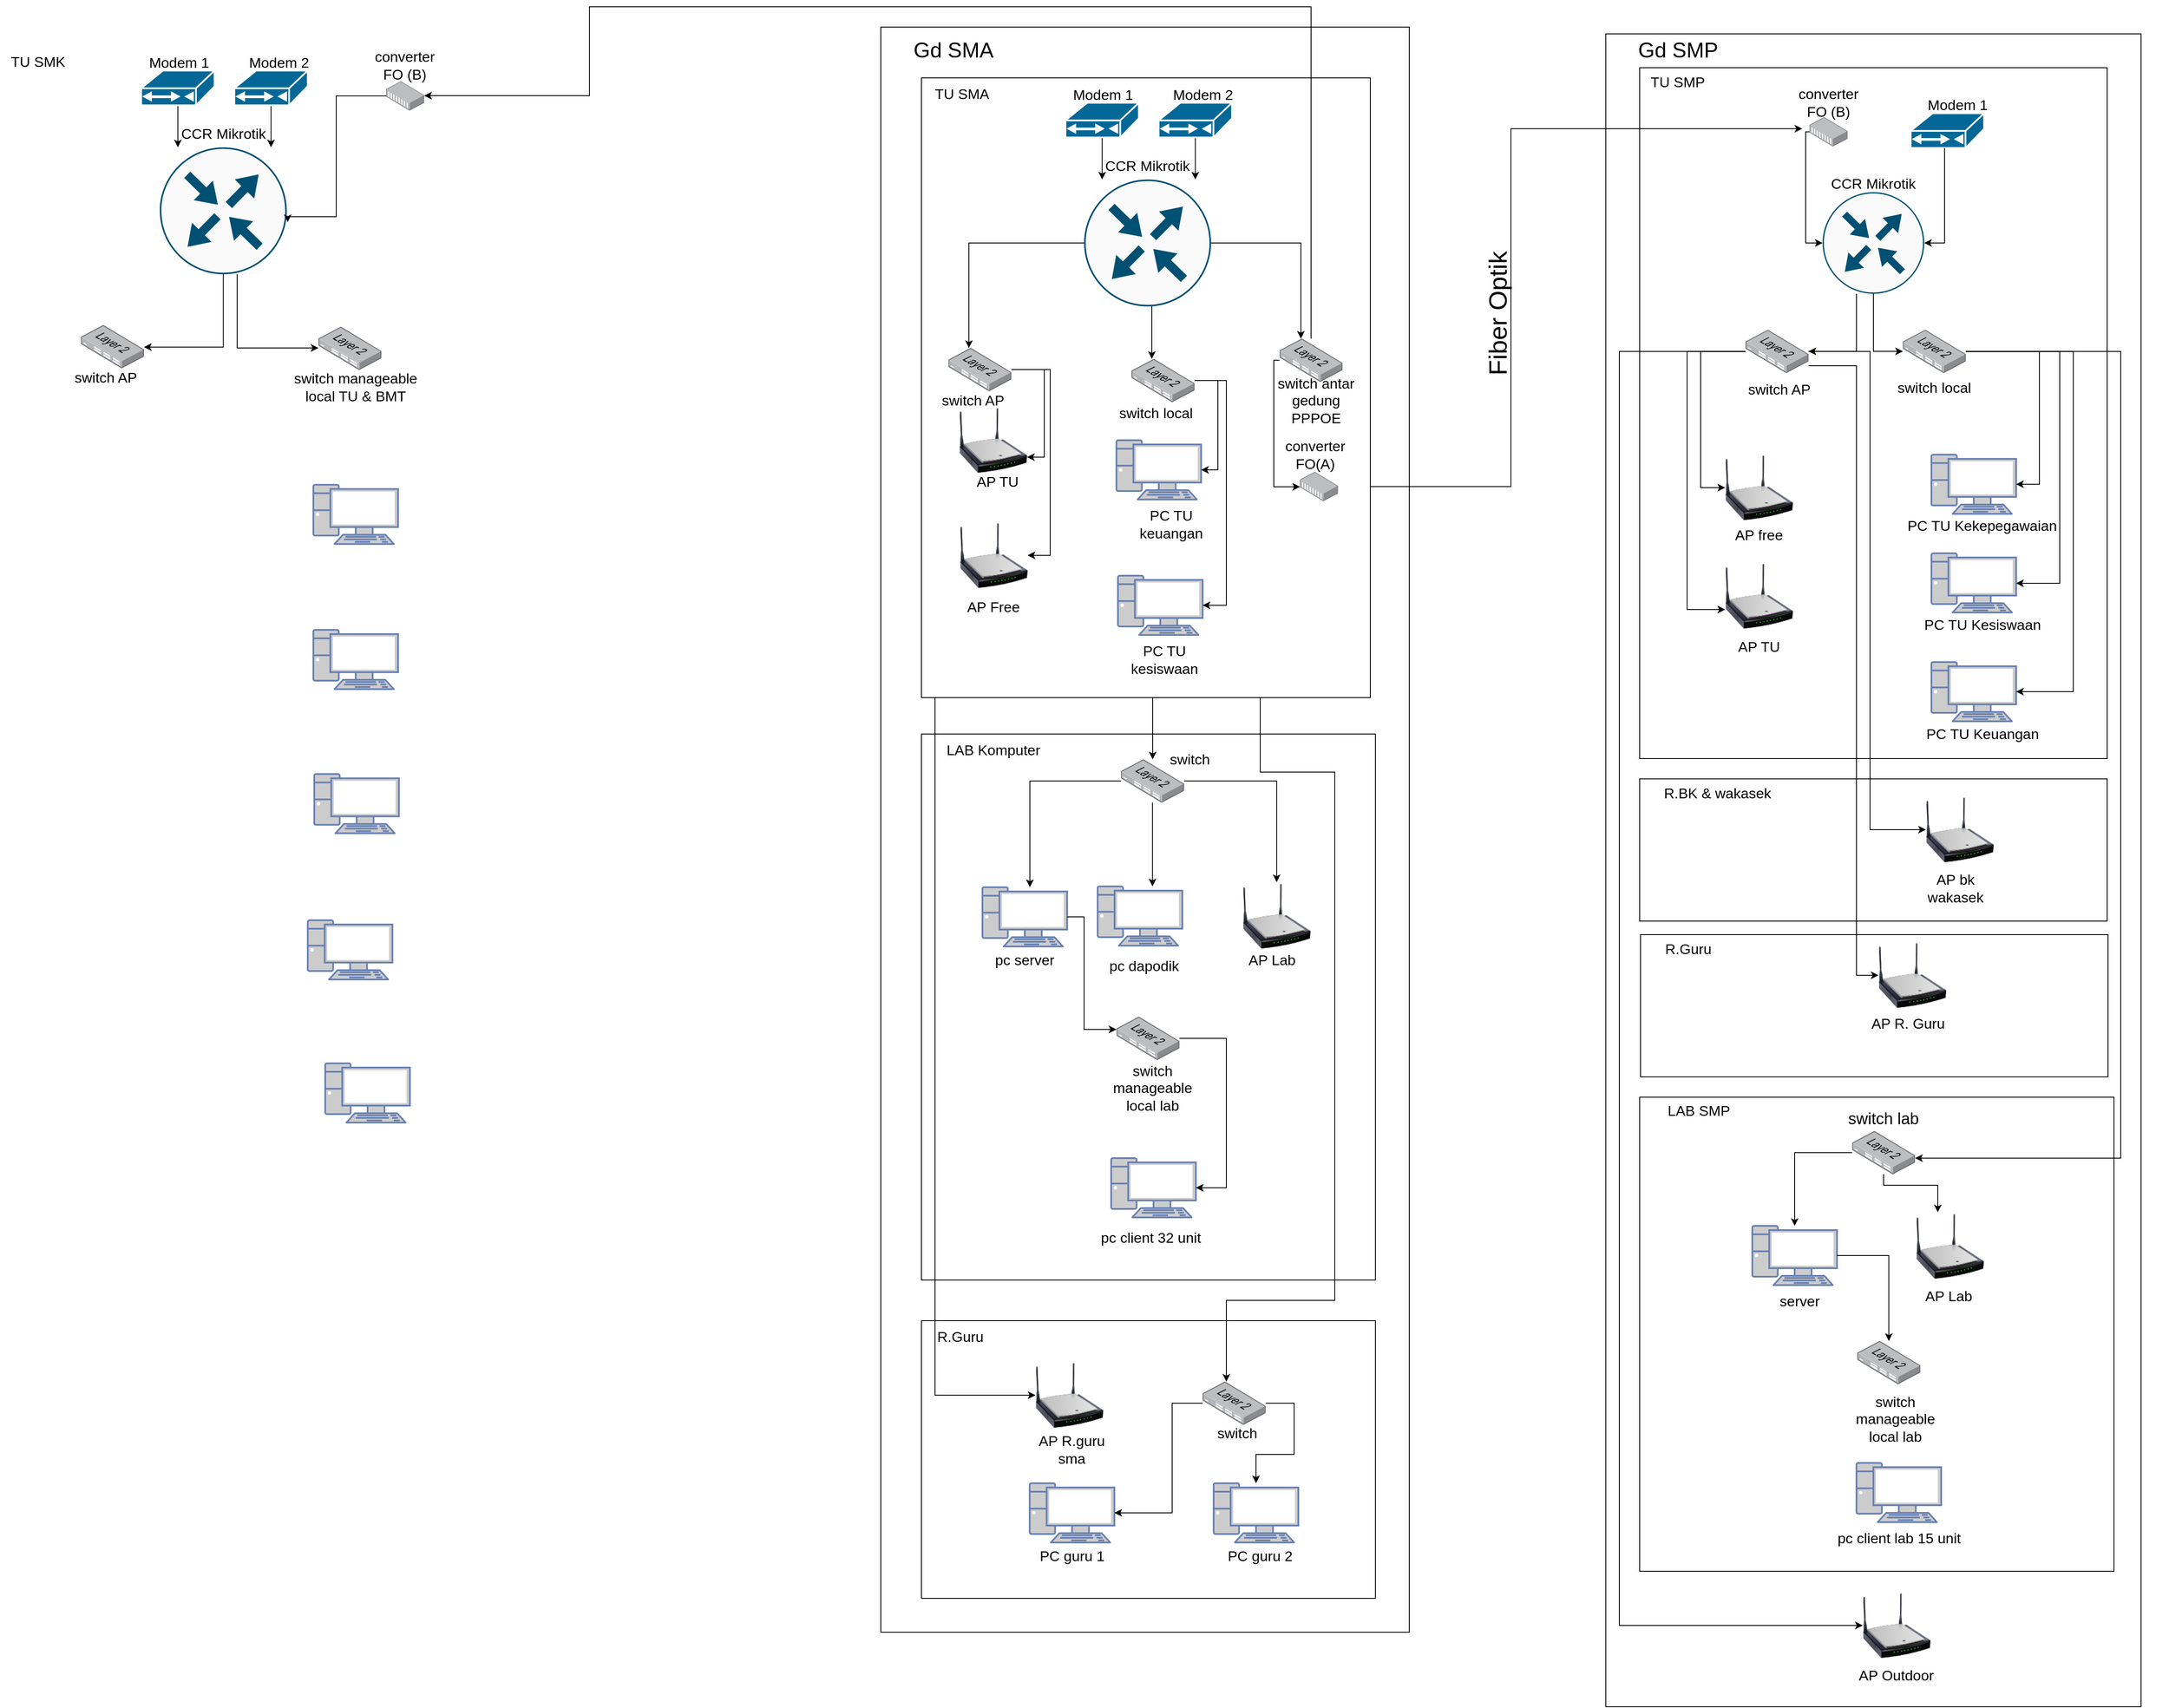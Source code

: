 <mxfile version="14.8.0" type="github">
  <diagram id="cqtTLqStkhQXooxpLTyE" name="Page-1">
    <mxGraphModel dx="4391" dy="3840" grid="1" gridSize="8" guides="1" tooltips="1" connect="1" arrows="1" fold="1" page="1" pageScale="1" pageWidth="850" pageHeight="1100" math="0" shadow="0">
      <root>
        <mxCell id="0" />
        <mxCell id="1" parent="0" />
        <mxCell id="NsdHCGjpmlzPTO6aymvT-174" value="" style="fontColor=#0066CC;verticalAlign=top;verticalLabelPosition=bottom;labelPosition=center;align=center;html=1;outlineConnect=0;fillColor=#CCCCCC;strokeColor=#6881B3;gradientColor=none;gradientDirection=north;strokeWidth=2;shape=mxgraph.networks.pc;" vertex="1" parent="1">
          <mxGeometry x="-624" y="24" width="100" height="70" as="geometry" />
        </mxCell>
        <mxCell id="NsdHCGjpmlzPTO6aymvT-175" value="" style="fontColor=#0066CC;verticalAlign=top;verticalLabelPosition=bottom;labelPosition=center;align=center;html=1;outlineConnect=0;fillColor=#CCCCCC;strokeColor=#6881B3;gradientColor=none;gradientDirection=north;strokeWidth=2;shape=mxgraph.networks.pc;" vertex="1" parent="1">
          <mxGeometry x="-638" y="-488" width="100" height="70" as="geometry" />
        </mxCell>
        <mxCell id="NsdHCGjpmlzPTO6aymvT-176" value="" style="fontColor=#0066CC;verticalAlign=top;verticalLabelPosition=bottom;labelPosition=center;align=center;html=1;outlineConnect=0;fillColor=#CCCCCC;strokeColor=#6881B3;gradientColor=none;gradientDirection=north;strokeWidth=2;shape=mxgraph.networks.pc;" vertex="1" parent="1">
          <mxGeometry x="-644.63" y="-145" width="100" height="70" as="geometry" />
        </mxCell>
        <mxCell id="NsdHCGjpmlzPTO6aymvT-177" value="" style="fontColor=#0066CC;verticalAlign=top;verticalLabelPosition=bottom;labelPosition=center;align=center;html=1;outlineConnect=0;fillColor=#CCCCCC;strokeColor=#6881B3;gradientColor=none;gradientDirection=north;strokeWidth=2;shape=mxgraph.networks.pc;" vertex="1" parent="1">
          <mxGeometry x="-636.92" y="-317.7" width="100" height="70" as="geometry" />
        </mxCell>
        <mxCell id="NsdHCGjpmlzPTO6aymvT-178" value="" style="fontColor=#0066CC;verticalAlign=top;verticalLabelPosition=bottom;labelPosition=center;align=center;html=1;outlineConnect=0;fillColor=#CCCCCC;strokeColor=#6881B3;gradientColor=none;gradientDirection=north;strokeWidth=2;shape=mxgraph.networks.pc;" vertex="1" parent="1">
          <mxGeometry x="-638" y="-659.4" width="100" height="70" as="geometry" />
        </mxCell>
        <mxCell id="NsdHCGjpmlzPTO6aymvT-59" value="" style="verticalLabelPosition=bottom;verticalAlign=top;html=1;shape=mxgraph.basic.rect;fillColor2=none;strokeWidth=1;size=20;indent=5;fontStyle=0" vertex="1" parent="1">
          <mxGeometry x="32" y="-1200" width="624" height="1896" as="geometry" />
        </mxCell>
        <mxCell id="NsdHCGjpmlzPTO6aymvT-63" value="&lt;font style=&quot;font-size: 25px&quot;&gt;Gd SMA&lt;/font&gt;" style="text;html=1;strokeColor=none;fillColor=none;align=center;verticalAlign=middle;whiteSpace=wrap;rounded=0;fontSize=17;" vertex="1" parent="1">
          <mxGeometry x="40" y="-1184" width="156" height="20" as="geometry" />
        </mxCell>
        <mxCell id="NsdHCGjpmlzPTO6aymvT-252" value="" style="group" vertex="1" connectable="0" parent="1">
          <mxGeometry x="80" y="328" width="536" height="328" as="geometry" />
        </mxCell>
        <mxCell id="NsdHCGjpmlzPTO6aymvT-27" value="" style="verticalLabelPosition=bottom;verticalAlign=top;html=1;shape=mxgraph.basic.rect;fillColor2=none;strokeWidth=1;size=20;indent=5;" vertex="1" parent="NsdHCGjpmlzPTO6aymvT-252">
          <mxGeometry width="536" height="328" as="geometry" />
        </mxCell>
        <mxCell id="NsdHCGjpmlzPTO6aymvT-29" value="" style="image;html=1;image=img/lib/clip_art/networking/Wireless_Router_N_128x128.png" vertex="1" parent="NsdHCGjpmlzPTO6aymvT-252">
          <mxGeometry x="134.68" y="48" width="80" height="80" as="geometry" />
        </mxCell>
        <mxCell id="NsdHCGjpmlzPTO6aymvT-31" value="AP R.guru sma" style="text;html=1;strokeColor=none;fillColor=none;align=center;verticalAlign=middle;whiteSpace=wrap;rounded=0;fontSize=17;" vertex="1" parent="NsdHCGjpmlzPTO6aymvT-252">
          <mxGeometry x="134.68" y="143" width="85" height="20" as="geometry" />
        </mxCell>
        <mxCell id="NsdHCGjpmlzPTO6aymvT-62" value="R.Guru" style="text;html=1;strokeColor=none;fillColor=none;align=center;verticalAlign=middle;whiteSpace=wrap;rounded=0;fontSize=17;" vertex="1" parent="NsdHCGjpmlzPTO6aymvT-252">
          <mxGeometry x="8" y="10" width="76" height="20" as="geometry" />
        </mxCell>
        <mxCell id="NsdHCGjpmlzPTO6aymvT-243" value="" style="group" vertex="1" connectable="0" parent="NsdHCGjpmlzPTO6aymvT-252">
          <mxGeometry x="127.8" y="192" width="100" height="97" as="geometry" />
        </mxCell>
        <mxCell id="NsdHCGjpmlzPTO6aymvT-32" value="" style="fontColor=#0066CC;verticalAlign=top;verticalLabelPosition=bottom;labelPosition=center;align=center;html=1;outlineConnect=0;fillColor=#CCCCCC;strokeColor=#6881B3;gradientColor=none;gradientDirection=north;strokeWidth=2;shape=mxgraph.networks.pc;" vertex="1" parent="NsdHCGjpmlzPTO6aymvT-243">
          <mxGeometry width="100" height="70" as="geometry" />
        </mxCell>
        <mxCell id="NsdHCGjpmlzPTO6aymvT-41" value="PC guru 1" style="text;html=1;strokeColor=none;fillColor=none;align=center;verticalAlign=middle;whiteSpace=wrap;rounded=0;fontSize=17;" vertex="1" parent="NsdHCGjpmlzPTO6aymvT-243">
          <mxGeometry x="5" y="77" width="90" height="20" as="geometry" />
        </mxCell>
        <mxCell id="NsdHCGjpmlzPTO6aymvT-244" value="" style="group" vertex="1" connectable="0" parent="NsdHCGjpmlzPTO6aymvT-252">
          <mxGeometry x="328" y="72" width="90" height="72" as="geometry" />
        </mxCell>
        <mxCell id="NsdHCGjpmlzPTO6aymvT-36" value="" style="points=[];aspect=fixed;html=1;align=center;shadow=0;dashed=0;image;image=img/lib/allied_telesis/switch/Switch_24_port_L2.svg;" vertex="1" parent="NsdHCGjpmlzPTO6aymvT-244">
          <mxGeometry x="4" width="74.4" height="51" as="geometry" />
        </mxCell>
        <mxCell id="NsdHCGjpmlzPTO6aymvT-44" value="switch" style="text;html=1;strokeColor=none;fillColor=none;align=center;verticalAlign=middle;whiteSpace=wrap;rounded=0;fontSize=17;" vertex="1" parent="NsdHCGjpmlzPTO6aymvT-244">
          <mxGeometry y="52" width="90" height="20" as="geometry" />
        </mxCell>
        <mxCell id="NsdHCGjpmlzPTO6aymvT-246" value="" style="group" vertex="1" connectable="0" parent="NsdHCGjpmlzPTO6aymvT-252">
          <mxGeometry x="345" y="192" width="100" height="97" as="geometry" />
        </mxCell>
        <mxCell id="NsdHCGjpmlzPTO6aymvT-33" value="" style="fontColor=#0066CC;verticalAlign=top;verticalLabelPosition=bottom;labelPosition=center;align=center;html=1;outlineConnect=0;fillColor=#CCCCCC;strokeColor=#6881B3;gradientColor=none;gradientDirection=north;strokeWidth=2;shape=mxgraph.networks.pc;" vertex="1" parent="NsdHCGjpmlzPTO6aymvT-246">
          <mxGeometry width="100" height="70" as="geometry" />
        </mxCell>
        <mxCell id="NsdHCGjpmlzPTO6aymvT-43" value="PC guru 2" style="text;html=1;strokeColor=none;fillColor=none;align=center;verticalAlign=middle;whiteSpace=wrap;rounded=0;fontSize=17;" vertex="1" parent="NsdHCGjpmlzPTO6aymvT-246">
          <mxGeometry x="10" y="77" width="90" height="20" as="geometry" />
        </mxCell>
        <mxCell id="NsdHCGjpmlzPTO6aymvT-249" style="edgeStyle=orthogonalEdgeStyle;rounded=0;orthogonalLoop=1;jettySize=auto;html=1;fontSize=17;" edge="1" parent="NsdHCGjpmlzPTO6aymvT-252" source="NsdHCGjpmlzPTO6aymvT-36" target="NsdHCGjpmlzPTO6aymvT-33">
          <mxGeometry relative="1" as="geometry">
            <Array as="points">
              <mxPoint x="440" y="98" />
              <mxPoint x="440" y="158" />
              <mxPoint x="395" y="158" />
            </Array>
          </mxGeometry>
        </mxCell>
        <mxCell id="NsdHCGjpmlzPTO6aymvT-250" style="edgeStyle=orthogonalEdgeStyle;rounded=0;orthogonalLoop=1;jettySize=auto;html=1;fontSize=17;" edge="1" parent="NsdHCGjpmlzPTO6aymvT-252" source="NsdHCGjpmlzPTO6aymvT-36" target="NsdHCGjpmlzPTO6aymvT-32">
          <mxGeometry relative="1" as="geometry">
            <Array as="points">
              <mxPoint x="296" y="98" />
              <mxPoint x="296" y="227" />
            </Array>
          </mxGeometry>
        </mxCell>
        <mxCell id="NsdHCGjpmlzPTO6aymvT-253" value="" style="group" vertex="1" connectable="0" parent="1">
          <mxGeometry x="80" y="-365" width="536" height="645" as="geometry" />
        </mxCell>
        <mxCell id="NsdHCGjpmlzPTO6aymvT-45" value="" style="verticalLabelPosition=bottom;verticalAlign=top;html=1;shape=mxgraph.basic.rect;fillColor2=none;strokeWidth=1;size=20;indent=5;" vertex="1" parent="NsdHCGjpmlzPTO6aymvT-253">
          <mxGeometry width="536" height="645" as="geometry" />
        </mxCell>
        <mxCell id="NsdHCGjpmlzPTO6aymvT-60" value="LAB Komputer" style="text;html=1;strokeColor=none;fillColor=none;align=center;verticalAlign=middle;whiteSpace=wrap;rounded=0;fontSize=17;" vertex="1" parent="NsdHCGjpmlzPTO6aymvT-253">
          <mxGeometry x="7.0" y="10" width="156" height="20" as="geometry" />
        </mxCell>
        <mxCell id="NsdHCGjpmlzPTO6aymvT-48" value="" style="points=[];aspect=fixed;html=1;align=center;shadow=0;dashed=0;image;image=img/lib/allied_telesis/switch/Switch_24_port_L2.svg;" vertex="1" parent="NsdHCGjpmlzPTO6aymvT-253">
          <mxGeometry x="235.6" y="30" width="74.4" height="51" as="geometry" />
        </mxCell>
        <mxCell id="NsdHCGjpmlzPTO6aymvT-53" value="switch" style="text;html=1;strokeColor=none;fillColor=none;align=center;verticalAlign=middle;whiteSpace=wrap;rounded=0;fontSize=17;" vertex="1" parent="NsdHCGjpmlzPTO6aymvT-253">
          <mxGeometry x="272.0" y="21" width="90" height="20" as="geometry" />
        </mxCell>
        <mxCell id="NsdHCGjpmlzPTO6aymvT-232" value="" style="group" vertex="1" connectable="0" parent="NsdHCGjpmlzPTO6aymvT-253">
          <mxGeometry x="369.4" y="175" width="90" height="102.7" as="geometry" />
        </mxCell>
        <mxCell id="NsdHCGjpmlzPTO6aymvT-64" value="" style="image;html=1;image=img/lib/clip_art/networking/Wireless_Router_N_128x128.png" vertex="1" parent="NsdHCGjpmlzPTO6aymvT-232">
          <mxGeometry x="10" width="80" height="80" as="geometry" />
        </mxCell>
        <mxCell id="NsdHCGjpmlzPTO6aymvT-66" value="AP Lab" style="text;html=1;strokeColor=none;fillColor=none;align=center;verticalAlign=middle;whiteSpace=wrap;rounded=0;fontSize=17;" vertex="1" parent="NsdHCGjpmlzPTO6aymvT-232">
          <mxGeometry y="82.7" width="90" height="20" as="geometry" />
        </mxCell>
        <mxCell id="NsdHCGjpmlzPTO6aymvT-231" style="edgeStyle=orthogonalEdgeStyle;rounded=0;orthogonalLoop=1;jettySize=auto;html=1;fontSize=17;" edge="1" parent="NsdHCGjpmlzPTO6aymvT-253" source="NsdHCGjpmlzPTO6aymvT-48" target="NsdHCGjpmlzPTO6aymvT-64">
          <mxGeometry relative="1" as="geometry" />
        </mxCell>
        <mxCell id="NsdHCGjpmlzPTO6aymvT-233" value="" style="group" vertex="1" connectable="0" parent="NsdHCGjpmlzPTO6aymvT-253">
          <mxGeometry x="72" y="181" width="100" height="96.7" as="geometry" />
        </mxCell>
        <mxCell id="NsdHCGjpmlzPTO6aymvT-225" value="" style="fontColor=#0066CC;verticalAlign=top;verticalLabelPosition=bottom;labelPosition=center;align=center;html=1;outlineConnect=0;fillColor=#CCCCCC;strokeColor=#6881B3;gradientColor=none;gradientDirection=north;strokeWidth=2;shape=mxgraph.networks.pc;" vertex="1" parent="NsdHCGjpmlzPTO6aymvT-233">
          <mxGeometry width="100" height="70" as="geometry" />
        </mxCell>
        <mxCell id="NsdHCGjpmlzPTO6aymvT-226" value="pc server" style="text;html=1;strokeColor=none;fillColor=none;align=center;verticalAlign=middle;whiteSpace=wrap;rounded=0;fontSize=17;" vertex="1" parent="NsdHCGjpmlzPTO6aymvT-233">
          <mxGeometry x="5.0" y="76.7" width="90" height="20" as="geometry" />
        </mxCell>
        <mxCell id="NsdHCGjpmlzPTO6aymvT-220" style="edgeStyle=orthogonalEdgeStyle;rounded=0;orthogonalLoop=1;jettySize=auto;html=1;fontSize=17;fontStyle=4" edge="1" parent="NsdHCGjpmlzPTO6aymvT-253" source="NsdHCGjpmlzPTO6aymvT-48" target="NsdHCGjpmlzPTO6aymvT-225">
          <mxGeometry relative="1" as="geometry">
            <mxPoint x="202" y="174" as="targetPoint" />
            <Array as="points">
              <mxPoint x="128" y="56" />
            </Array>
          </mxGeometry>
        </mxCell>
        <mxCell id="NsdHCGjpmlzPTO6aymvT-234" value="" style="group" vertex="1" connectable="0" parent="NsdHCGjpmlzPTO6aymvT-253">
          <mxGeometry x="208" y="180" width="100.0" height="104.7" as="geometry" />
        </mxCell>
        <mxCell id="NsdHCGjpmlzPTO6aymvT-47" value="" style="fontColor=#0066CC;verticalAlign=top;verticalLabelPosition=bottom;labelPosition=center;align=center;html=1;outlineConnect=0;fillColor=#CCCCCC;strokeColor=#6881B3;gradientColor=none;gradientDirection=north;strokeWidth=2;shape=mxgraph.networks.pc;" vertex="1" parent="NsdHCGjpmlzPTO6aymvT-234">
          <mxGeometry width="100" height="70" as="geometry" />
        </mxCell>
        <mxCell id="NsdHCGjpmlzPTO6aymvT-54" value="pc dapodik" style="text;html=1;strokeColor=none;fillColor=none;align=center;verticalAlign=middle;whiteSpace=wrap;rounded=0;fontSize=17;" vertex="1" parent="NsdHCGjpmlzPTO6aymvT-234">
          <mxGeometry x="10.0" y="84.7" width="90" height="20" as="geometry" />
        </mxCell>
        <mxCell id="NsdHCGjpmlzPTO6aymvT-227" style="edgeStyle=orthogonalEdgeStyle;rounded=0;orthogonalLoop=1;jettySize=auto;html=1;fontSize=17;" edge="1" parent="NsdHCGjpmlzPTO6aymvT-253" source="NsdHCGjpmlzPTO6aymvT-48" target="NsdHCGjpmlzPTO6aymvT-47">
          <mxGeometry relative="1" as="geometry">
            <Array as="points">
              <mxPoint x="273" y="109" />
              <mxPoint x="273" y="109" />
            </Array>
          </mxGeometry>
        </mxCell>
        <mxCell id="NsdHCGjpmlzPTO6aymvT-236" style="edgeStyle=orthogonalEdgeStyle;rounded=0;orthogonalLoop=1;jettySize=auto;html=1;fontSize=17;" edge="1" parent="NsdHCGjpmlzPTO6aymvT-253" source="NsdHCGjpmlzPTO6aymvT-225" target="NsdHCGjpmlzPTO6aymvT-56">
          <mxGeometry relative="1" as="geometry">
            <Array as="points">
              <mxPoint x="192" y="216" />
              <mxPoint x="192" y="349" />
            </Array>
          </mxGeometry>
        </mxCell>
        <mxCell id="NsdHCGjpmlzPTO6aymvT-237" value="" style="group" vertex="1" connectable="0" parent="NsdHCGjpmlzPTO6aymvT-253">
          <mxGeometry x="227.8" y="334" width="90" height="95" as="geometry" />
        </mxCell>
        <mxCell id="NsdHCGjpmlzPTO6aymvT-56" value="" style="points=[];aspect=fixed;html=1;align=center;shadow=0;dashed=0;image;image=img/lib/allied_telesis/switch/Switch_24_port_L2.svg;" vertex="1" parent="NsdHCGjpmlzPTO6aymvT-237">
          <mxGeometry x="2.4" width="74.4" height="51" as="geometry" />
        </mxCell>
        <mxCell id="NsdHCGjpmlzPTO6aymvT-58" value="switch manageable local lab" style="text;html=1;strokeColor=none;fillColor=none;align=center;verticalAlign=middle;whiteSpace=wrap;rounded=0;fontSize=17;" vertex="1" parent="NsdHCGjpmlzPTO6aymvT-237">
          <mxGeometry y="75" width="90" height="20" as="geometry" />
        </mxCell>
        <mxCell id="NsdHCGjpmlzPTO6aymvT-241" value="" style="group" vertex="1" connectable="0" parent="NsdHCGjpmlzPTO6aymvT-253">
          <mxGeometry x="200" y="501" width="142" height="104.7" as="geometry" />
        </mxCell>
        <mxCell id="NsdHCGjpmlzPTO6aymvT-239" value="" style="fontColor=#0066CC;verticalAlign=top;verticalLabelPosition=bottom;labelPosition=center;align=center;html=1;outlineConnect=0;fillColor=#CCCCCC;strokeColor=#6881B3;gradientColor=none;gradientDirection=north;strokeWidth=2;shape=mxgraph.networks.pc;" vertex="1" parent="NsdHCGjpmlzPTO6aymvT-241">
          <mxGeometry x="24" width="100" height="70" as="geometry" />
        </mxCell>
        <mxCell id="NsdHCGjpmlzPTO6aymvT-240" value="pc client 32 unit" style="text;html=1;strokeColor=none;fillColor=none;align=center;verticalAlign=middle;whiteSpace=wrap;rounded=0;fontSize=17;" vertex="1" parent="NsdHCGjpmlzPTO6aymvT-241">
          <mxGeometry y="84.7" width="142" height="20" as="geometry" />
        </mxCell>
        <mxCell id="NsdHCGjpmlzPTO6aymvT-242" style="edgeStyle=orthogonalEdgeStyle;rounded=0;orthogonalLoop=1;jettySize=auto;html=1;fontSize=17;" edge="1" parent="NsdHCGjpmlzPTO6aymvT-253" source="NsdHCGjpmlzPTO6aymvT-56" target="NsdHCGjpmlzPTO6aymvT-239">
          <mxGeometry relative="1" as="geometry">
            <Array as="points">
              <mxPoint x="360" y="360" />
              <mxPoint x="360" y="536" />
            </Array>
          </mxGeometry>
        </mxCell>
        <mxCell id="NsdHCGjpmlzPTO6aymvT-247" style="edgeStyle=orthogonalEdgeStyle;rounded=0;orthogonalLoop=1;jettySize=auto;html=1;fontSize=17;" edge="1" parent="1" source="NsdHCGjpmlzPTO6aymvT-2" target="NsdHCGjpmlzPTO6aymvT-36">
          <mxGeometry x="32" y="-1200" as="geometry">
            <Array as="points">
              <mxPoint x="480" y="-782" />
              <mxPoint x="480" y="-320" />
              <mxPoint x="568" y="-320" />
              <mxPoint x="568" y="304" />
              <mxPoint x="440" y="304" />
            </Array>
          </mxGeometry>
        </mxCell>
        <mxCell id="NsdHCGjpmlzPTO6aymvT-229" style="edgeStyle=orthogonalEdgeStyle;rounded=0;orthogonalLoop=1;jettySize=auto;html=1;fontSize=17;" edge="1" parent="1" source="NsdHCGjpmlzPTO6aymvT-2" target="NsdHCGjpmlzPTO6aymvT-48">
          <mxGeometry x="32" y="-1200" as="geometry">
            <Array as="points">
              <mxPoint x="464" y="-783" />
              <mxPoint x="464" y="-424" />
              <mxPoint x="353" y="-424" />
            </Array>
          </mxGeometry>
        </mxCell>
        <mxCell id="NsdHCGjpmlzPTO6aymvT-251" style="edgeStyle=orthogonalEdgeStyle;rounded=0;orthogonalLoop=1;jettySize=auto;html=1;fontSize=17;" edge="1" parent="1" source="NsdHCGjpmlzPTO6aymvT-10" target="NsdHCGjpmlzPTO6aymvT-29">
          <mxGeometry x="32" y="-1200" as="geometry">
            <Array as="points">
              <mxPoint x="96" y="-796" />
              <mxPoint x="96" y="416" />
            </Array>
          </mxGeometry>
        </mxCell>
        <mxCell id="NsdHCGjpmlzPTO6aymvT-256" value="" style="verticalLabelPosition=bottom;verticalAlign=top;html=1;shape=mxgraph.basic.rect;fillColor2=none;strokeWidth=1;size=20;indent=5;fontStyle=0" vertex="1" parent="1">
          <mxGeometry x="888" y="-1192" width="632" height="1976" as="geometry" />
        </mxCell>
        <mxCell id="NsdHCGjpmlzPTO6aymvT-76" value="&lt;font style=&quot;font-size: 25px&quot;&gt;Gd SMP&lt;/font&gt;" style="text;html=1;strokeColor=none;fillColor=none;align=center;verticalAlign=middle;whiteSpace=wrap;rounded=0;fontSize=17;" vertex="1" parent="1">
          <mxGeometry x="910.6" y="-1184" width="124.8" height="20" as="geometry" />
        </mxCell>
        <mxCell id="NsdHCGjpmlzPTO6aymvT-328" value="" style="verticalLabelPosition=bottom;verticalAlign=top;html=1;shape=mxgraph.basic.rect;fillColor2=none;strokeWidth=1;size=20;indent=5;fontStyle=0" vertex="1" parent="1">
          <mxGeometry x="928" y="-1152" width="552" height="816" as="geometry" />
        </mxCell>
        <mxCell id="NsdHCGjpmlzPTO6aymvT-274" style="edgeStyle=orthogonalEdgeStyle;rounded=0;orthogonalLoop=1;jettySize=auto;html=1;fontSize=17;" edge="1" parent="1" source="NsdHCGjpmlzPTO6aymvT-130">
          <mxGeometry relative="1" as="geometry">
            <mxPoint x="1120" y="-1080" as="targetPoint" />
            <Array as="points">
              <mxPoint x="776" y="-657" />
              <mxPoint x="776" y="-1080" />
            </Array>
          </mxGeometry>
        </mxCell>
        <mxCell id="NsdHCGjpmlzPTO6aymvT-375" value="TU SMP" style="text;html=1;strokeColor=none;fillColor=none;align=center;verticalAlign=middle;whiteSpace=wrap;rounded=0;fontSize=17;" vertex="1" parent="1">
          <mxGeometry x="928" y="-1144" width="90" height="20" as="geometry" />
        </mxCell>
        <mxCell id="NsdHCGjpmlzPTO6aymvT-260" value="" style="group" vertex="1" connectable="0" parent="1">
          <mxGeometry x="1144" y="-1024" width="120" height="139" as="geometry" />
        </mxCell>
        <mxCell id="NsdHCGjpmlzPTO6aymvT-69" value="" style="points=[[0.5,0,0],[1,0.5,0],[0.5,1,0],[0,0.5,0],[0.145,0.145,0],[0.856,0.145,0],[0.855,0.856,0],[0.145,0.855,0]];verticalLabelPosition=bottom;html=1;verticalAlign=top;aspect=fixed;align=center;pointerEvents=1;shape=mxgraph.cisco19.rect;prIcon=router;fillColor=#FAFAFA;strokeColor=#005073;" vertex="1" parent="NsdHCGjpmlzPTO6aymvT-260">
          <mxGeometry y="19" width="120" height="120" as="geometry" />
        </mxCell>
        <mxCell id="NsdHCGjpmlzPTO6aymvT-75" value="CCR Mikrotik" style="text;html=1;strokeColor=none;fillColor=none;align=center;verticalAlign=middle;whiteSpace=wrap;rounded=0;fontSize=17;" vertex="1" parent="NsdHCGjpmlzPTO6aymvT-260">
          <mxGeometry width="120" height="20" as="geometry" />
        </mxCell>
        <mxCell id="NsdHCGjpmlzPTO6aymvT-261" value="" style="group" vertex="1" connectable="0" parent="1">
          <mxGeometry x="1024" y="-696" width="90" height="106.6" as="geometry" />
        </mxCell>
        <mxCell id="NsdHCGjpmlzPTO6aymvT-79" value="" style="image;html=1;image=img/lib/clip_art/networking/Wireless_Router_N_128x128.png" vertex="1" parent="NsdHCGjpmlzPTO6aymvT-261">
          <mxGeometry x="5" width="80" height="80" as="geometry" />
        </mxCell>
        <mxCell id="NsdHCGjpmlzPTO6aymvT-113" value="AP free" style="text;html=1;strokeColor=none;fillColor=none;align=center;verticalAlign=middle;whiteSpace=wrap;rounded=0;fontSize=17;" vertex="1" parent="NsdHCGjpmlzPTO6aymvT-261">
          <mxGeometry y="86.6" width="90" height="20" as="geometry" />
        </mxCell>
        <mxCell id="NsdHCGjpmlzPTO6aymvT-262" value="" style="group" vertex="1" connectable="0" parent="1">
          <mxGeometry x="1048" y="-842.4" width="90" height="81" as="geometry" />
        </mxCell>
        <mxCell id="NsdHCGjpmlzPTO6aymvT-78" value="" style="points=[];aspect=fixed;html=1;align=center;shadow=0;dashed=0;image;image=img/lib/allied_telesis/switch/Switch_24_port_L2.svg;" vertex="1" parent="NsdHCGjpmlzPTO6aymvT-262">
          <mxGeometry x="5" width="74.4" height="51" as="geometry" />
        </mxCell>
        <mxCell id="NsdHCGjpmlzPTO6aymvT-110" value="switch AP" style="text;html=1;strokeColor=none;fillColor=none;align=center;verticalAlign=middle;whiteSpace=wrap;rounded=0;fontSize=17;" vertex="1" parent="NsdHCGjpmlzPTO6aymvT-262">
          <mxGeometry y="61" width="90" height="20" as="geometry" />
        </mxCell>
        <mxCell id="NsdHCGjpmlzPTO6aymvT-265" value="" style="group" vertex="1" connectable="0" parent="1">
          <mxGeometry x="1248" y="-1112" width="97.55" height="54.8" as="geometry" />
        </mxCell>
        <mxCell id="NsdHCGjpmlzPTO6aymvT-160" value="" style="shape=mxgraph.cisco.modems_and_phones.cable_modem;html=1;pointerEvents=1;dashed=0;fillColor=#036897;strokeColor=#ffffff;strokeWidth=2;verticalLabelPosition=bottom;verticalAlign=top;align=center;outlineConnect=0;fontSize=17;" vertex="1" parent="NsdHCGjpmlzPTO6aymvT-265">
          <mxGeometry y="13.8" width="86.69" height="41" as="geometry" />
        </mxCell>
        <mxCell id="NsdHCGjpmlzPTO6aymvT-161" value="Modem 1" style="text;html=1;strokeColor=none;fillColor=none;align=center;verticalAlign=middle;whiteSpace=wrap;rounded=0;fontSize=17;" vertex="1" parent="NsdHCGjpmlzPTO6aymvT-265">
          <mxGeometry x="14.2" width="83.35" height="10" as="geometry" />
        </mxCell>
        <mxCell id="NsdHCGjpmlzPTO6aymvT-267" value="" style="group" vertex="1" connectable="0" parent="1">
          <mxGeometry x="1101.0" y="-1120" width="100.0" height="61" as="geometry" />
        </mxCell>
        <mxCell id="NsdHCGjpmlzPTO6aymvT-135" value="" style="points=[];aspect=fixed;html=1;align=center;shadow=0;dashed=0;image;image=img/lib/allied_telesis/media_converters/Media_Converter_Modular.svg;fontSize=17;" vertex="1" parent="NsdHCGjpmlzPTO6aymvT-267">
          <mxGeometry x="27.57" y="26.4" width="44.87" height="34.6" as="geometry" />
        </mxCell>
        <mxCell id="NsdHCGjpmlzPTO6aymvT-136" value="converter FO (B)" style="text;html=1;strokeColor=none;fillColor=none;align=center;verticalAlign=middle;whiteSpace=wrap;rounded=0;fontSize=17;" vertex="1" parent="NsdHCGjpmlzPTO6aymvT-267">
          <mxGeometry width="100" height="20" as="geometry" />
        </mxCell>
        <mxCell id="NsdHCGjpmlzPTO6aymvT-269" value="" style="group" vertex="1" connectable="0" parent="1">
          <mxGeometry x="1231" y="-842.4" width="321" height="1119.4" as="geometry" />
        </mxCell>
        <mxCell id="NsdHCGjpmlzPTO6aymvT-77" value="" style="points=[];aspect=fixed;html=1;align=center;shadow=0;dashed=0;image;image=img/lib/allied_telesis/switch/Switch_24_port_L2.svg;" vertex="1" parent="NsdHCGjpmlzPTO6aymvT-269">
          <mxGeometry x="7.8" width="74.4" height="51" as="geometry" />
        </mxCell>
        <mxCell id="NsdHCGjpmlzPTO6aymvT-109" value="switch local" style="text;html=1;strokeColor=none;fillColor=none;align=center;verticalAlign=middle;whiteSpace=wrap;rounded=0;fontSize=17;" vertex="1" parent="NsdHCGjpmlzPTO6aymvT-269">
          <mxGeometry y="59" width="90" height="20" as="geometry" />
        </mxCell>
        <mxCell id="NsdHCGjpmlzPTO6aymvT-270" value="" style="group" vertex="1" connectable="0" parent="1">
          <mxGeometry x="1240" y="-695" width="185" height="95" as="geometry" />
        </mxCell>
        <mxCell id="NsdHCGjpmlzPTO6aymvT-82" value="" style="fontColor=#0066CC;verticalAlign=top;verticalLabelPosition=bottom;labelPosition=center;align=center;html=1;outlineConnect=0;fillColor=#CCCCCC;strokeColor=#6881B3;gradientColor=none;gradientDirection=north;strokeWidth=2;shape=mxgraph.networks.pc;" vertex="1" parent="NsdHCGjpmlzPTO6aymvT-270">
          <mxGeometry x="32.5" width="100" height="70" as="geometry" />
        </mxCell>
        <mxCell id="NsdHCGjpmlzPTO6aymvT-165" value="PC TU Kekepegawaian" style="text;html=1;strokeColor=none;fillColor=none;align=center;verticalAlign=middle;whiteSpace=wrap;rounded=0;fontSize=17;" vertex="1" parent="NsdHCGjpmlzPTO6aymvT-270">
          <mxGeometry y="75" width="185" height="20" as="geometry" />
        </mxCell>
        <mxCell id="NsdHCGjpmlzPTO6aymvT-271" value="" style="group" vertex="1" connectable="0" parent="1">
          <mxGeometry x="1257.5" y="-578.5" width="150" height="95.5" as="geometry" />
        </mxCell>
        <mxCell id="NsdHCGjpmlzPTO6aymvT-81" value="" style="fontColor=#0066CC;verticalAlign=top;verticalLabelPosition=bottom;labelPosition=center;align=center;html=1;outlineConnect=0;fillColor=#CCCCCC;strokeColor=#6881B3;gradientColor=none;gradientDirection=north;strokeWidth=2;shape=mxgraph.networks.pc;" vertex="1" parent="NsdHCGjpmlzPTO6aymvT-271">
          <mxGeometry x="15" width="100" height="70" as="geometry" />
        </mxCell>
        <mxCell id="NsdHCGjpmlzPTO6aymvT-164" value="PC TU Kesiswaan" style="text;html=1;strokeColor=none;fillColor=none;align=center;verticalAlign=middle;whiteSpace=wrap;rounded=0;fontSize=17;" vertex="1" parent="NsdHCGjpmlzPTO6aymvT-271">
          <mxGeometry y="75.5" width="150" height="20" as="geometry" />
        </mxCell>
        <mxCell id="NsdHCGjpmlzPTO6aymvT-272" value="" style="group" vertex="1" connectable="0" parent="1">
          <mxGeometry x="1257.5" y="-450" width="150" height="96" as="geometry" />
        </mxCell>
        <mxCell id="NsdHCGjpmlzPTO6aymvT-80" value="" style="fontColor=#0066CC;verticalAlign=top;verticalLabelPosition=bottom;labelPosition=center;align=center;html=1;outlineConnect=0;fillColor=#CCCCCC;strokeColor=#6881B3;gradientColor=none;gradientDirection=north;strokeWidth=2;shape=mxgraph.networks.pc;" vertex="1" parent="NsdHCGjpmlzPTO6aymvT-272">
          <mxGeometry x="15" width="100" height="70" as="geometry" />
        </mxCell>
        <mxCell id="NsdHCGjpmlzPTO6aymvT-163" value="PC TU Keuangan" style="text;html=1;strokeColor=none;fillColor=none;align=center;verticalAlign=middle;whiteSpace=wrap;rounded=0;fontSize=17;" vertex="1" parent="NsdHCGjpmlzPTO6aymvT-272">
          <mxGeometry y="76" width="150" height="20" as="geometry" />
        </mxCell>
        <mxCell id="NsdHCGjpmlzPTO6aymvT-273" value="" style="group" vertex="1" connectable="0" parent="1">
          <mxGeometry x="1024" y="-568" width="90" height="111" as="geometry" />
        </mxCell>
        <mxCell id="NsdHCGjpmlzPTO6aymvT-83" value="" style="image;html=1;image=img/lib/clip_art/networking/Wireless_Router_N_128x128.png" vertex="1" parent="NsdHCGjpmlzPTO6aymvT-273">
          <mxGeometry x="5" width="80" height="80" as="geometry" />
        </mxCell>
        <mxCell id="NsdHCGjpmlzPTO6aymvT-114" value="AP TU" style="text;html=1;strokeColor=none;fillColor=none;align=center;verticalAlign=middle;whiteSpace=wrap;rounded=0;fontSize=17;" vertex="1" parent="NsdHCGjpmlzPTO6aymvT-273">
          <mxGeometry y="91" width="90" height="20" as="geometry" />
        </mxCell>
        <mxCell id="NsdHCGjpmlzPTO6aymvT-275" style="edgeStyle=orthogonalEdgeStyle;rounded=0;orthogonalLoop=1;jettySize=auto;html=1;entryX=0;entryY=0.5;entryDx=0;entryDy=0;entryPerimeter=0;fontSize=17;" edge="1" parent="1" source="NsdHCGjpmlzPTO6aymvT-135" target="NsdHCGjpmlzPTO6aymvT-69">
          <mxGeometry x="984" y="-1120" as="geometry">
            <Array as="points">
              <mxPoint x="1124" y="-1076" />
              <mxPoint x="1124" y="-945" />
            </Array>
          </mxGeometry>
        </mxCell>
        <mxCell id="NsdHCGjpmlzPTO6aymvT-276" style="edgeStyle=orthogonalEdgeStyle;rounded=0;orthogonalLoop=1;jettySize=auto;html=1;entryX=1;entryY=0.5;entryDx=0;entryDy=0;entryPerimeter=0;fontSize=17;" edge="1" parent="1" source="NsdHCGjpmlzPTO6aymvT-160" target="NsdHCGjpmlzPTO6aymvT-69">
          <mxGeometry x="984" y="-1120" as="geometry">
            <Array as="points">
              <mxPoint x="1288" y="-945" />
            </Array>
          </mxGeometry>
        </mxCell>
        <mxCell id="NsdHCGjpmlzPTO6aymvT-277" style="edgeStyle=orthogonalEdgeStyle;rounded=0;orthogonalLoop=1;jettySize=auto;html=1;fontSize=17;" edge="1" parent="1" source="NsdHCGjpmlzPTO6aymvT-69" target="NsdHCGjpmlzPTO6aymvT-78">
          <mxGeometry x="984" y="-1120" as="geometry">
            <Array as="points">
              <mxPoint x="1184" y="-817" />
            </Array>
          </mxGeometry>
        </mxCell>
        <mxCell id="NsdHCGjpmlzPTO6aymvT-278" style="edgeStyle=orthogonalEdgeStyle;rounded=0;orthogonalLoop=1;jettySize=auto;html=1;fontSize=17;" edge="1" parent="1" source="NsdHCGjpmlzPTO6aymvT-69" target="NsdHCGjpmlzPTO6aymvT-77">
          <mxGeometry x="984" y="-1120" as="geometry">
            <Array as="points">
              <mxPoint x="1204" y="-817" />
            </Array>
          </mxGeometry>
        </mxCell>
        <mxCell id="NsdHCGjpmlzPTO6aymvT-279" style="edgeStyle=orthogonalEdgeStyle;rounded=0;orthogonalLoop=1;jettySize=auto;html=1;entryX=1;entryY=0.5;entryDx=0;entryDy=0;entryPerimeter=0;fontSize=17;" edge="1" parent="1" source="NsdHCGjpmlzPTO6aymvT-77" target="NsdHCGjpmlzPTO6aymvT-82">
          <mxGeometry x="984" y="-1120" as="geometry">
            <Array as="points">
              <mxPoint x="1400" y="-817" />
              <mxPoint x="1400" y="-660" />
            </Array>
          </mxGeometry>
        </mxCell>
        <mxCell id="NsdHCGjpmlzPTO6aymvT-280" style="edgeStyle=orthogonalEdgeStyle;rounded=0;orthogonalLoop=1;jettySize=auto;html=1;fontSize=17;" edge="1" parent="1" source="NsdHCGjpmlzPTO6aymvT-77" target="NsdHCGjpmlzPTO6aymvT-81">
          <mxGeometry x="984" y="-1120" as="geometry">
            <Array as="points">
              <mxPoint x="1424" y="-817" />
              <mxPoint x="1424" y="-543" />
            </Array>
          </mxGeometry>
        </mxCell>
        <mxCell id="NsdHCGjpmlzPTO6aymvT-281" style="edgeStyle=orthogonalEdgeStyle;rounded=0;orthogonalLoop=1;jettySize=auto;html=1;entryX=1;entryY=0.5;entryDx=0;entryDy=0;entryPerimeter=0;fontSize=17;" edge="1" parent="1" source="NsdHCGjpmlzPTO6aymvT-77" target="NsdHCGjpmlzPTO6aymvT-80">
          <mxGeometry x="984" y="-1120" as="geometry">
            <Array as="points">
              <mxPoint x="1440" y="-817" />
              <mxPoint x="1440" y="-415" />
            </Array>
          </mxGeometry>
        </mxCell>
        <mxCell id="NsdHCGjpmlzPTO6aymvT-282" style="edgeStyle=orthogonalEdgeStyle;rounded=0;orthogonalLoop=1;jettySize=auto;html=1;fontSize=17;" edge="1" parent="1" source="NsdHCGjpmlzPTO6aymvT-78" target="NsdHCGjpmlzPTO6aymvT-79">
          <mxGeometry x="984" y="-1120" as="geometry">
            <Array as="points">
              <mxPoint x="1000" y="-817" />
              <mxPoint x="1000" y="-656" />
            </Array>
          </mxGeometry>
        </mxCell>
        <mxCell id="NsdHCGjpmlzPTO6aymvT-283" style="edgeStyle=orthogonalEdgeStyle;rounded=0;orthogonalLoop=1;jettySize=auto;html=1;fontSize=17;" edge="1" parent="1" source="NsdHCGjpmlzPTO6aymvT-78" target="NsdHCGjpmlzPTO6aymvT-83">
          <mxGeometry x="984" y="-1120" as="geometry">
            <Array as="points">
              <mxPoint x="984" y="-817" />
              <mxPoint x="984" y="-512" />
            </Array>
          </mxGeometry>
        </mxCell>
        <mxCell id="NsdHCGjpmlzPTO6aymvT-379" value="" style="group" vertex="1" connectable="0" parent="1">
          <mxGeometry x="928" y="-312" width="552" height="168" as="geometry" />
        </mxCell>
        <mxCell id="NsdHCGjpmlzPTO6aymvT-84" value="" style="verticalLabelPosition=bottom;verticalAlign=top;html=1;shape=mxgraph.basic.rect;fillColor2=none;strokeWidth=1;size=20;indent=5;" vertex="1" parent="NsdHCGjpmlzPTO6aymvT-379">
          <mxGeometry width="552" height="168" as="geometry" />
        </mxCell>
        <mxCell id="NsdHCGjpmlzPTO6aymvT-91" value="R.BK &amp;amp; wakasek" style="text;html=1;strokeColor=none;fillColor=none;align=center;verticalAlign=middle;whiteSpace=wrap;rounded=0;fontSize=17;" vertex="1" parent="NsdHCGjpmlzPTO6aymvT-379">
          <mxGeometry x="24" y="8" width="136" height="20" as="geometry" />
        </mxCell>
        <mxCell id="NsdHCGjpmlzPTO6aymvT-386" value="" style="group" vertex="1" connectable="0" parent="NsdHCGjpmlzPTO6aymvT-379">
          <mxGeometry x="328" y="20" width="90" height="120" as="geometry" />
        </mxCell>
        <mxCell id="NsdHCGjpmlzPTO6aymvT-85" value="" style="image;html=1;image=img/lib/clip_art/networking/Wireless_Router_N_128x128.png" vertex="1" parent="NsdHCGjpmlzPTO6aymvT-386">
          <mxGeometry x="10" width="80" height="80" as="geometry" />
        </mxCell>
        <mxCell id="NsdHCGjpmlzPTO6aymvT-115" value="AP bk wakasek" style="text;html=1;strokeColor=none;fillColor=none;align=center;verticalAlign=middle;whiteSpace=wrap;rounded=0;fontSize=17;" vertex="1" parent="NsdHCGjpmlzPTO6aymvT-386">
          <mxGeometry y="100" width="90" height="20" as="geometry" />
        </mxCell>
        <mxCell id="NsdHCGjpmlzPTO6aymvT-378" style="edgeStyle=orthogonalEdgeStyle;rounded=0;orthogonalLoop=1;jettySize=auto;html=1;fontSize=17;" edge="1" parent="1" source="NsdHCGjpmlzPTO6aymvT-78" target="NsdHCGjpmlzPTO6aymvT-85">
          <mxGeometry relative="1" as="geometry">
            <Array as="points">
              <mxPoint x="1200" y="-817" />
              <mxPoint x="1200" y="-252" />
            </Array>
          </mxGeometry>
        </mxCell>
        <mxCell id="NsdHCGjpmlzPTO6aymvT-381" value="" style="verticalLabelPosition=bottom;verticalAlign=top;html=1;shape=mxgraph.basic.rect;fillColor2=none;strokeWidth=1;size=20;indent=5;" vertex="1" parent="1">
          <mxGeometry x="929" y="-128" width="552" height="168" as="geometry" />
        </mxCell>
        <mxCell id="NsdHCGjpmlzPTO6aymvT-383" value="R.Guru" style="text;html=1;strokeColor=none;fillColor=none;align=center;verticalAlign=middle;whiteSpace=wrap;rounded=0;fontSize=17;" vertex="1" parent="1">
          <mxGeometry x="952.9" y="-120" width="65" height="20" as="geometry" />
        </mxCell>
        <mxCell id="NsdHCGjpmlzPTO6aymvT-385" style="edgeStyle=orthogonalEdgeStyle;rounded=0;orthogonalLoop=1;jettySize=auto;html=1;fontSize=17;" edge="1" parent="1" source="NsdHCGjpmlzPTO6aymvT-78" target="NsdHCGjpmlzPTO6aymvT-382">
          <mxGeometry relative="1" as="geometry">
            <mxPoint x="1140.059" y="-791.4" as="sourcePoint" />
            <mxPoint x="1158" y="-68" as="targetPoint" />
            <Array as="points">
              <mxPoint x="1184" y="-800" />
            </Array>
          </mxGeometry>
        </mxCell>
        <mxCell id="NsdHCGjpmlzPTO6aymvT-387" value="" style="group" vertex="1" connectable="0" parent="1">
          <mxGeometry x="1200" y="-120" width="90" height="108" as="geometry" />
        </mxCell>
        <mxCell id="NsdHCGjpmlzPTO6aymvT-382" value="" style="image;html=1;image=img/lib/clip_art/networking/Wireless_Router_N_128x128.png" vertex="1" parent="NsdHCGjpmlzPTO6aymvT-387">
          <mxGeometry x="10" width="80" height="80" as="geometry" />
        </mxCell>
        <mxCell id="NsdHCGjpmlzPTO6aymvT-384" value="AP R. Guru" style="text;html=1;strokeColor=none;fillColor=none;align=center;verticalAlign=middle;whiteSpace=wrap;rounded=0;fontSize=17;" vertex="1" parent="NsdHCGjpmlzPTO6aymvT-387">
          <mxGeometry y="88" width="90" height="20" as="geometry" />
        </mxCell>
        <mxCell id="NsdHCGjpmlzPTO6aymvT-88" value="" style="verticalLabelPosition=bottom;verticalAlign=top;html=1;shape=mxgraph.basic.rect;fillColor2=none;strokeWidth=1;size=20;indent=5;" vertex="1" parent="1">
          <mxGeometry x="928" y="64" width="560" height="560" as="geometry" />
        </mxCell>
        <mxCell id="NsdHCGjpmlzPTO6aymvT-141" value="LAB SMP" style="text;html=1;strokeColor=none;fillColor=none;align=center;verticalAlign=middle;whiteSpace=wrap;rounded=0;fontSize=17;" vertex="1" parent="1">
          <mxGeometry x="948" y="71" width="100" height="20" as="geometry" />
        </mxCell>
        <mxCell id="NsdHCGjpmlzPTO6aymvT-392" style="edgeStyle=orthogonalEdgeStyle;rounded=0;orthogonalLoop=1;jettySize=auto;html=1;fontSize=17;" edge="1" parent="1" source="NsdHCGjpmlzPTO6aymvT-77" target="NsdHCGjpmlzPTO6aymvT-92">
          <mxGeometry relative="1" as="geometry">
            <Array as="points">
              <mxPoint x="1496" y="-817" />
              <mxPoint x="1496" y="136" />
            </Array>
          </mxGeometry>
        </mxCell>
        <mxCell id="NsdHCGjpmlzPTO6aymvT-394" value="" style="group" vertex="1" connectable="0" parent="1">
          <mxGeometry x="1171.0" y="80" width="90" height="75" as="geometry" />
        </mxCell>
        <mxCell id="NsdHCGjpmlzPTO6aymvT-92" value="" style="points=[];aspect=fixed;html=1;align=center;shadow=0;dashed=0;image;image=img/lib/allied_telesis/switch/Switch_24_port_L2.svg;" vertex="1" parent="NsdHCGjpmlzPTO6aymvT-394">
          <mxGeometry x="7.8" y="24" width="74.4" height="51" as="geometry" />
        </mxCell>
        <mxCell id="NsdHCGjpmlzPTO6aymvT-123" value="&lt;font style=&quot;font-size: 19px&quot;&gt;switch lab&lt;/font&gt;" style="text;html=1;strokeColor=none;fillColor=none;align=center;verticalAlign=middle;whiteSpace=wrap;rounded=0;fontSize=17;" vertex="1" parent="NsdHCGjpmlzPTO6aymvT-394">
          <mxGeometry width="90" height="20" as="geometry" />
        </mxCell>
        <mxCell id="NsdHCGjpmlzPTO6aymvT-399" value="" style="group" vertex="1" connectable="0" parent="1">
          <mxGeometry x="1185" y="352" width="90" height="102.5" as="geometry" />
        </mxCell>
        <mxCell id="NsdHCGjpmlzPTO6aymvT-120" value="" style="points=[];aspect=fixed;html=1;align=center;shadow=0;dashed=0;image;image=img/lib/allied_telesis/switch/Switch_24_port_L2.svg;" vertex="1" parent="NsdHCGjpmlzPTO6aymvT-399">
          <mxGeometry width="74.4" height="51" as="geometry" />
        </mxCell>
        <mxCell id="NsdHCGjpmlzPTO6aymvT-122" value="switch manageable local lab" style="text;html=1;strokeColor=none;fillColor=none;align=center;verticalAlign=middle;whiteSpace=wrap;rounded=0;fontSize=17;" vertex="1" parent="NsdHCGjpmlzPTO6aymvT-399">
          <mxGeometry y="82.5" width="90" height="20" as="geometry" />
        </mxCell>
        <mxCell id="NsdHCGjpmlzPTO6aymvT-400" style="edgeStyle=orthogonalEdgeStyle;rounded=0;orthogonalLoop=1;jettySize=auto;html=1;fontSize=17;" edge="1" parent="1" source="NsdHCGjpmlzPTO6aymvT-92" target="NsdHCGjpmlzPTO6aymvT-95">
          <mxGeometry relative="1" as="geometry" />
        </mxCell>
        <mxCell id="NsdHCGjpmlzPTO6aymvT-401" style="edgeStyle=orthogonalEdgeStyle;rounded=0;orthogonalLoop=1;jettySize=auto;html=1;fontSize=17;" edge="1" parent="1" source="NsdHCGjpmlzPTO6aymvT-92" target="NsdHCGjpmlzPTO6aymvT-94">
          <mxGeometry relative="1" as="geometry">
            <Array as="points">
              <mxPoint x="1216" y="168" />
              <mxPoint x="1280" y="168" />
            </Array>
          </mxGeometry>
        </mxCell>
        <mxCell id="NsdHCGjpmlzPTO6aymvT-403" value="" style="group" vertex="1" connectable="0" parent="1">
          <mxGeometry x="1061" y="216" width="101.0" height="100" as="geometry" />
        </mxCell>
        <mxCell id="NsdHCGjpmlzPTO6aymvT-119" value="server" style="text;html=1;strokeColor=none;fillColor=none;align=center;verticalAlign=middle;whiteSpace=wrap;rounded=0;fontSize=17;" vertex="1" parent="NsdHCGjpmlzPTO6aymvT-403">
          <mxGeometry x="11.0" y="80" width="90" height="20" as="geometry" />
        </mxCell>
        <mxCell id="NsdHCGjpmlzPTO6aymvT-95" value="" style="fontColor=#0066CC;verticalAlign=top;verticalLabelPosition=bottom;labelPosition=center;align=center;html=1;outlineConnect=0;fillColor=#CCCCCC;strokeColor=#6881B3;gradientColor=none;gradientDirection=north;strokeWidth=2;shape=mxgraph.networks.pc;" vertex="1" parent="NsdHCGjpmlzPTO6aymvT-403">
          <mxGeometry width="100" height="70" as="geometry" />
        </mxCell>
        <mxCell id="NsdHCGjpmlzPTO6aymvT-404" value="" style="group" vertex="1" connectable="0" parent="1">
          <mxGeometry x="1248" y="200" width="90" height="110" as="geometry" />
        </mxCell>
        <mxCell id="NsdHCGjpmlzPTO6aymvT-94" value="" style="image;html=1;image=img/lib/clip_art/networking/Wireless_Router_N_128x128.png" vertex="1" parent="NsdHCGjpmlzPTO6aymvT-404">
          <mxGeometry x="6.4" width="80" height="80" as="geometry" />
        </mxCell>
        <mxCell id="NsdHCGjpmlzPTO6aymvT-118" value="AP Lab" style="text;html=1;strokeColor=none;fillColor=none;align=center;verticalAlign=middle;whiteSpace=wrap;rounded=0;fontSize=17;" vertex="1" parent="NsdHCGjpmlzPTO6aymvT-404">
          <mxGeometry y="90" width="90" height="20" as="geometry" />
        </mxCell>
        <mxCell id="NsdHCGjpmlzPTO6aymvT-405" style="edgeStyle=orthogonalEdgeStyle;rounded=0;orthogonalLoop=1;jettySize=auto;html=1;fontSize=17;" edge="1" parent="1" source="NsdHCGjpmlzPTO6aymvT-95" target="NsdHCGjpmlzPTO6aymvT-120">
          <mxGeometry relative="1" as="geometry" />
        </mxCell>
        <mxCell id="NsdHCGjpmlzPTO6aymvT-406" value="" style="group" vertex="1" connectable="0" parent="1">
          <mxGeometry x="1184" y="496" width="160" height="100" as="geometry" />
        </mxCell>
        <mxCell id="NsdHCGjpmlzPTO6aymvT-408" value="" style="fontColor=#0066CC;verticalAlign=top;verticalLabelPosition=bottom;labelPosition=center;align=center;html=1;outlineConnect=0;fillColor=#CCCCCC;strokeColor=#6881B3;gradientColor=none;gradientDirection=north;strokeWidth=2;shape=mxgraph.networks.pc;" vertex="1" parent="NsdHCGjpmlzPTO6aymvT-406">
          <mxGeometry width="100" height="70" as="geometry" />
        </mxCell>
        <mxCell id="NsdHCGjpmlzPTO6aymvT-407" value="pc client lab 15 unit" style="text;html=1;strokeColor=none;fillColor=none;align=center;verticalAlign=middle;whiteSpace=wrap;rounded=0;fontSize=17;" vertex="1" parent="1">
          <mxGeometry x="1159.5" y="576" width="149" height="20" as="geometry" />
        </mxCell>
        <mxCell id="NsdHCGjpmlzPTO6aymvT-409" value="" style="group" vertex="1" connectable="0" parent="1">
          <mxGeometry x="1185" y="648" width="96" height="110" as="geometry" />
        </mxCell>
        <mxCell id="NsdHCGjpmlzPTO6aymvT-410" value="" style="image;html=1;image=img/lib/clip_art/networking/Wireless_Router_N_128x128.png" vertex="1" parent="NsdHCGjpmlzPTO6aymvT-409">
          <mxGeometry x="6.4" width="80" height="80" as="geometry" />
        </mxCell>
        <mxCell id="NsdHCGjpmlzPTO6aymvT-411" value="AP Outdoor" style="text;html=1;strokeColor=none;fillColor=none;align=center;verticalAlign=middle;whiteSpace=wrap;rounded=0;fontSize=17;" vertex="1" parent="NsdHCGjpmlzPTO6aymvT-409">
          <mxGeometry x="-1.6" y="90" width="96" height="20" as="geometry" />
        </mxCell>
        <mxCell id="NsdHCGjpmlzPTO6aymvT-412" style="edgeStyle=orthogonalEdgeStyle;rounded=0;orthogonalLoop=1;jettySize=auto;html=1;fontSize=17;" edge="1" parent="1" source="NsdHCGjpmlzPTO6aymvT-78" target="NsdHCGjpmlzPTO6aymvT-410">
          <mxGeometry relative="1" as="geometry">
            <Array as="points">
              <mxPoint x="904" y="-817" />
              <mxPoint x="904" y="688" />
            </Array>
          </mxGeometry>
        </mxCell>
        <mxCell id="NsdHCGjpmlzPTO6aymvT-413" value="&lt;font style=&quot;font-size: 30px&quot;&gt;Fiber Optik&lt;/font&gt;" style="text;html=1;strokeColor=none;fillColor=none;align=center;verticalAlign=middle;whiteSpace=wrap;rounded=0;fontSize=17;rotation=-90;" vertex="1" parent="1">
          <mxGeometry x="680" y="-872" width="160" height="20" as="geometry" />
        </mxCell>
        <mxCell id="NsdHCGjpmlzPTO6aymvT-7" value="" style="verticalLabelPosition=bottom;verticalAlign=top;html=1;shape=mxgraph.basic.rect;fillColor2=none;strokeWidth=1;size=20;indent=5;" vertex="1" parent="1">
          <mxGeometry x="80" y="-1140" width="530" height="732" as="geometry" />
        </mxCell>
        <mxCell id="NsdHCGjpmlzPTO6aymvT-1" value="" style="points=[[0.5,0,0],[1,0.5,0],[0.5,1,0],[0,0.5,0],[0.145,0.145,0],[0.856,0.145,0],[0.855,0.856,0],[0.145,0.855,0]];verticalLabelPosition=bottom;html=1;verticalAlign=top;aspect=fixed;align=center;pointerEvents=1;shape=mxgraph.cisco19.rect;prIcon=router;fillColor=#FAFAFA;strokeColor=#005073;" vertex="1" parent="1">
          <mxGeometry x="272" y="-1020" width="150" height="150" as="geometry" />
        </mxCell>
        <mxCell id="NsdHCGjpmlzPTO6aymvT-61" value="TU SMA" style="text;html=1;strokeColor=none;fillColor=none;align=center;verticalAlign=middle;whiteSpace=wrap;rounded=0;fontSize=17;" vertex="1" parent="1">
          <mxGeometry x="83.32" y="-1130" width="90" height="20" as="geometry" />
        </mxCell>
        <mxCell id="NsdHCGjpmlzPTO6aymvT-189" style="edgeStyle=orthogonalEdgeStyle;rounded=0;orthogonalLoop=1;jettySize=auto;html=1;fontSize=17;" edge="1" parent="1" source="NsdHCGjpmlzPTO6aymvT-154" target="NsdHCGjpmlzPTO6aymvT-1">
          <mxGeometry x="80" y="-1140" as="geometry">
            <Array as="points">
              <mxPoint x="304" y="-976" />
              <mxPoint x="304" y="-976" />
            </Array>
          </mxGeometry>
        </mxCell>
        <mxCell id="NsdHCGjpmlzPTO6aymvT-154" value="" style="shape=mxgraph.cisco.modems_and_phones.cable_modem;html=1;pointerEvents=1;dashed=0;fillColor=#036897;strokeColor=#ffffff;strokeWidth=2;verticalLabelPosition=bottom;verticalAlign=top;align=center;outlineConnect=0;fontSize=17;" vertex="1" parent="1">
          <mxGeometry x="250" y="-1110.6" width="86.69" height="41" as="geometry" />
        </mxCell>
        <mxCell id="NsdHCGjpmlzPTO6aymvT-188" style="edgeStyle=orthogonalEdgeStyle;rounded=0;orthogonalLoop=1;jettySize=auto;html=1;fontSize=17;" edge="1" parent="1" source="NsdHCGjpmlzPTO6aymvT-155" target="NsdHCGjpmlzPTO6aymvT-1">
          <mxGeometry x="80" y="-1140" as="geometry">
            <Array as="points">
              <mxPoint x="392" y="-1016" />
              <mxPoint x="392" y="-1016" />
            </Array>
          </mxGeometry>
        </mxCell>
        <mxCell id="NsdHCGjpmlzPTO6aymvT-155" value="" style="shape=mxgraph.cisco.modems_and_phones.cable_modem;html=1;pointerEvents=1;dashed=0;fillColor=#036897;strokeColor=#ffffff;strokeWidth=2;verticalLabelPosition=bottom;verticalAlign=top;align=center;outlineConnect=0;fontSize=17;" vertex="1" parent="1">
          <mxGeometry x="360" y="-1110.6" width="86.69" height="41" as="geometry" />
        </mxCell>
        <mxCell id="NsdHCGjpmlzPTO6aymvT-158" value="Modem 1" style="text;html=1;strokeColor=none;fillColor=none;align=center;verticalAlign=middle;whiteSpace=wrap;rounded=0;fontSize=17;" vertex="1" parent="1">
          <mxGeometry x="253.34" y="-1124" width="83.35" height="10" as="geometry" />
        </mxCell>
        <mxCell id="NsdHCGjpmlzPTO6aymvT-159" value="Modem 2" style="text;html=1;strokeColor=none;fillColor=none;align=center;verticalAlign=middle;whiteSpace=wrap;rounded=0;fontSize=17;" vertex="1" parent="1">
          <mxGeometry x="371.05" y="-1124" width="83.35" height="10" as="geometry" />
        </mxCell>
        <mxCell id="NsdHCGjpmlzPTO6aymvT-191" value="" style="group" vertex="1" connectable="0" parent="1">
          <mxGeometry x="124.68" y="-752" width="90" height="100" as="geometry" />
        </mxCell>
        <mxCell id="NsdHCGjpmlzPTO6aymvT-6" value="" style="image;html=1;image=img/lib/clip_art/networking/Wireless_Router_N_128x128.png" vertex="1" parent="NsdHCGjpmlzPTO6aymvT-191">
          <mxGeometry width="80" height="80" as="geometry" />
        </mxCell>
        <mxCell id="NsdHCGjpmlzPTO6aymvT-19" value="AP TU" style="text;html=1;strokeColor=none;fillColor=none;align=center;verticalAlign=middle;whiteSpace=wrap;rounded=0;fontSize=17;" vertex="1" parent="NsdHCGjpmlzPTO6aymvT-191">
          <mxGeometry y="80" width="90" height="20" as="geometry" />
        </mxCell>
        <mxCell id="NsdHCGjpmlzPTO6aymvT-192" value="" style="group" vertex="1" connectable="0" parent="1">
          <mxGeometry x="120" y="-616" width="90" height="112" as="geometry" />
        </mxCell>
        <mxCell id="NsdHCGjpmlzPTO6aymvT-5" value="" style="image;html=1;image=img/lib/clip_art/networking/Wireless_Router_N_128x128.png" vertex="1" parent="NsdHCGjpmlzPTO6aymvT-192">
          <mxGeometry x="5.32" width="80" height="80" as="geometry" />
        </mxCell>
        <mxCell id="NsdHCGjpmlzPTO6aymvT-20" value="AP Free" style="text;html=1;strokeColor=none;fillColor=none;align=center;verticalAlign=middle;whiteSpace=wrap;rounded=0;fontSize=17;" vertex="1" parent="NsdHCGjpmlzPTO6aymvT-192">
          <mxGeometry y="92" width="90" height="20" as="geometry" />
        </mxCell>
        <mxCell id="NsdHCGjpmlzPTO6aymvT-193" value="" style="group" vertex="1" connectable="0" parent="1">
          <mxGeometry x="495" y="-704" width="100" height="64" as="geometry" />
        </mxCell>
        <mxCell id="NsdHCGjpmlzPTO6aymvT-130" value="" style="points=[];aspect=fixed;html=1;align=center;shadow=0;dashed=0;image;image=img/lib/allied_telesis/media_converters/Media_Converter_Modular.svg;fontSize=17;" vertex="1" parent="NsdHCGjpmlzPTO6aymvT-193">
          <mxGeometry x="32" y="29.4" width="44.87" height="34.6" as="geometry" />
        </mxCell>
        <mxCell id="NsdHCGjpmlzPTO6aymvT-133" value="converter FO(A)" style="text;html=1;strokeColor=none;fillColor=none;align=center;verticalAlign=middle;whiteSpace=wrap;rounded=0;fontSize=17;" vertex="1" parent="NsdHCGjpmlzPTO6aymvT-193">
          <mxGeometry width="100" height="20" as="geometry" />
        </mxCell>
        <mxCell id="NsdHCGjpmlzPTO6aymvT-195" value="" style="group" vertex="1" connectable="0" parent="1">
          <mxGeometry x="310.2" y="-712" width="110" height="110" as="geometry" />
        </mxCell>
        <mxCell id="NsdHCGjpmlzPTO6aymvT-8" value="" style="fontColor=#0066CC;verticalAlign=top;verticalLabelPosition=bottom;labelPosition=center;align=center;html=1;outlineConnect=0;fillColor=#CCCCCC;strokeColor=#6881B3;gradientColor=none;gradientDirection=north;strokeWidth=2;shape=mxgraph.networks.pc;" vertex="1" parent="NsdHCGjpmlzPTO6aymvT-195">
          <mxGeometry width="100" height="70" as="geometry" />
        </mxCell>
        <mxCell id="NsdHCGjpmlzPTO6aymvT-26" value="PC TU keuangan" style="text;html=1;strokeColor=none;fillColor=none;align=center;verticalAlign=middle;whiteSpace=wrap;rounded=0;fontSize=17;" vertex="1" parent="NsdHCGjpmlzPTO6aymvT-195">
          <mxGeometry x="20" y="90" width="90" height="20" as="geometry" />
        </mxCell>
        <mxCell id="NsdHCGjpmlzPTO6aymvT-196" value="" style="group" vertex="1" connectable="0" parent="1">
          <mxGeometry x="312" y="-552" width="100" height="110" as="geometry" />
        </mxCell>
        <mxCell id="NsdHCGjpmlzPTO6aymvT-4" value="" style="fontColor=#0066CC;verticalAlign=top;verticalLabelPosition=bottom;labelPosition=center;align=center;html=1;outlineConnect=0;fillColor=#CCCCCC;strokeColor=#6881B3;gradientColor=none;gradientDirection=north;strokeWidth=2;shape=mxgraph.networks.pc;" vertex="1" parent="NsdHCGjpmlzPTO6aymvT-196">
          <mxGeometry width="100" height="70" as="geometry" />
        </mxCell>
        <mxCell id="NsdHCGjpmlzPTO6aymvT-25" value="PC TU kesiswaan" style="text;html=1;strokeColor=none;fillColor=none;align=center;verticalAlign=middle;whiteSpace=wrap;rounded=0;fontSize=17;" vertex="1" parent="NsdHCGjpmlzPTO6aymvT-196">
          <mxGeometry x="10" y="90" width="90" height="20" as="geometry" />
        </mxCell>
        <mxCell id="NsdHCGjpmlzPTO6aymvT-200" value="" style="group" vertex="1" connectable="0" parent="1">
          <mxGeometry x="312" y="-808" width="90.4" height="74.8" as="geometry" />
        </mxCell>
        <mxCell id="NsdHCGjpmlzPTO6aymvT-2" value="" style="points=[];aspect=fixed;html=1;align=center;shadow=0;dashed=0;image;image=img/lib/allied_telesis/switch/Switch_24_port_L2.svg;" vertex="1" parent="NsdHCGjpmlzPTO6aymvT-200">
          <mxGeometry x="16" width="74.4" height="51" as="geometry" />
        </mxCell>
        <mxCell id="NsdHCGjpmlzPTO6aymvT-15" value="switch local" style="text;html=1;strokeColor=none;fillColor=none;align=center;verticalAlign=middle;whiteSpace=wrap;rounded=0;fontSize=17;" vertex="1" parent="NsdHCGjpmlzPTO6aymvT-200">
          <mxGeometry y="54.8" width="90" height="20" as="geometry" />
        </mxCell>
        <mxCell id="NsdHCGjpmlzPTO6aymvT-198" style="edgeStyle=orthogonalEdgeStyle;rounded=0;orthogonalLoop=1;jettySize=auto;html=1;fontSize=17;" edge="1" parent="1" source="NsdHCGjpmlzPTO6aymvT-1" target="NsdHCGjpmlzPTO6aymvT-2">
          <mxGeometry x="80" y="-1140" as="geometry">
            <Array as="points">
              <mxPoint x="352" y="-840" />
              <mxPoint x="352" y="-840" />
            </Array>
          </mxGeometry>
        </mxCell>
        <mxCell id="NsdHCGjpmlzPTO6aymvT-205" value="" style="group" vertex="1" connectable="0" parent="1">
          <mxGeometry x="96.2" y="-821" width="90" height="73" as="geometry" />
        </mxCell>
        <mxCell id="NsdHCGjpmlzPTO6aymvT-10" value="" style="points=[];aspect=fixed;html=1;align=center;shadow=0;dashed=0;image;image=img/lib/allied_telesis/switch/Switch_24_port_L2.svg;" vertex="1" parent="NsdHCGjpmlzPTO6aymvT-205">
          <mxGeometry x="15.6" width="74.4" height="51" as="geometry" />
        </mxCell>
        <mxCell id="NsdHCGjpmlzPTO6aymvT-17" value="switch AP" style="text;html=1;strokeColor=none;fillColor=none;align=center;verticalAlign=middle;whiteSpace=wrap;rounded=0;fontSize=17;" vertex="1" parent="NsdHCGjpmlzPTO6aymvT-205">
          <mxGeometry y="53" width="90" height="20" as="geometry" />
        </mxCell>
        <mxCell id="NsdHCGjpmlzPTO6aymvT-206" value="" style="group" vertex="1" connectable="0" parent="1">
          <mxGeometry x="490" y="-870" width="106" height="122" as="geometry" />
        </mxCell>
        <mxCell id="NsdHCGjpmlzPTO6aymvT-194" value="" style="group;fontStyle=4" vertex="1" connectable="0" parent="NsdHCGjpmlzPTO6aymvT-206">
          <mxGeometry width="100" height="89" as="geometry" />
        </mxCell>
        <mxCell id="NsdHCGjpmlzPTO6aymvT-70" value="" style="points=[];aspect=fixed;html=1;align=center;shadow=0;dashed=0;image;image=img/lib/allied_telesis/switch/Switch_24_port_L2.svg;" vertex="1" parent="NsdHCGjpmlzPTO6aymvT-194">
          <mxGeometry x="12.8" y="38" width="74.4" height="51" as="geometry" />
        </mxCell>
        <mxCell id="NsdHCGjpmlzPTO6aymvT-72" value="switch antar gedung PPPOE" style="text;html=1;strokeColor=none;fillColor=none;align=center;verticalAlign=middle;whiteSpace=wrap;rounded=0;fontSize=17;" vertex="1" parent="NsdHCGjpmlzPTO6aymvT-206">
          <mxGeometry x="6" y="102" width="100" height="20" as="geometry" />
        </mxCell>
        <mxCell id="NsdHCGjpmlzPTO6aymvT-207" style="edgeStyle=orthogonalEdgeStyle;rounded=0;orthogonalLoop=1;jettySize=auto;html=1;entryX=1;entryY=0.75;entryDx=0;entryDy=0;fontSize=17;" edge="1" parent="1" source="NsdHCGjpmlzPTO6aymvT-10" target="NsdHCGjpmlzPTO6aymvT-6">
          <mxGeometry x="80" y="-1140" as="geometry">
            <Array as="points">
              <mxPoint x="225" y="-795" />
              <mxPoint x="225" y="-692" />
            </Array>
          </mxGeometry>
        </mxCell>
        <mxCell id="NsdHCGjpmlzPTO6aymvT-208" style="edgeStyle=orthogonalEdgeStyle;rounded=0;orthogonalLoop=1;jettySize=auto;html=1;entryX=1;entryY=0.5;entryDx=0;entryDy=0;fontSize=17;" edge="1" parent="1" source="NsdHCGjpmlzPTO6aymvT-10" target="NsdHCGjpmlzPTO6aymvT-5">
          <mxGeometry x="80" y="-1140" as="geometry">
            <Array as="points">
              <mxPoint x="232" y="-795" />
              <mxPoint x="232" y="-576" />
            </Array>
          </mxGeometry>
        </mxCell>
        <mxCell id="NsdHCGjpmlzPTO6aymvT-199" style="edgeStyle=orthogonalEdgeStyle;rounded=0;orthogonalLoop=1;jettySize=auto;html=1;fontSize=17;" edge="1" parent="1" source="NsdHCGjpmlzPTO6aymvT-1" target="NsdHCGjpmlzPTO6aymvT-10">
          <mxGeometry x="80" y="-1140" as="geometry">
            <Array as="points">
              <mxPoint x="136" y="-945" />
            </Array>
          </mxGeometry>
        </mxCell>
        <mxCell id="NsdHCGjpmlzPTO6aymvT-209" style="edgeStyle=orthogonalEdgeStyle;rounded=0;orthogonalLoop=1;jettySize=auto;html=1;entryX=1;entryY=0.5;entryDx=0;entryDy=0;entryPerimeter=0;fontSize=17;" edge="1" parent="1" source="NsdHCGjpmlzPTO6aymvT-2" target="NsdHCGjpmlzPTO6aymvT-8">
          <mxGeometry x="80" y="-1140" as="geometry">
            <Array as="points">
              <mxPoint x="430" y="-782" />
              <mxPoint x="430" y="-677" />
            </Array>
          </mxGeometry>
        </mxCell>
        <mxCell id="NsdHCGjpmlzPTO6aymvT-210" style="edgeStyle=orthogonalEdgeStyle;rounded=0;orthogonalLoop=1;jettySize=auto;html=1;entryX=1;entryY=0.5;entryDx=0;entryDy=0;entryPerimeter=0;fontSize=17;" edge="1" parent="1" source="NsdHCGjpmlzPTO6aymvT-2" target="NsdHCGjpmlzPTO6aymvT-4">
          <mxGeometry x="80" y="-1140" as="geometry">
            <Array as="points">
              <mxPoint x="440" y="-783" />
              <mxPoint x="440" y="-517" />
            </Array>
          </mxGeometry>
        </mxCell>
        <mxCell id="NsdHCGjpmlzPTO6aymvT-197" style="edgeStyle=orthogonalEdgeStyle;rounded=0;orthogonalLoop=1;jettySize=auto;html=1;fontSize=17;" edge="1" parent="1" source="NsdHCGjpmlzPTO6aymvT-1" target="NsdHCGjpmlzPTO6aymvT-70">
          <mxGeometry x="80" y="-1140" as="geometry">
            <Array as="points">
              <mxPoint x="528" y="-945" />
            </Array>
          </mxGeometry>
        </mxCell>
        <mxCell id="NsdHCGjpmlzPTO6aymvT-211" style="edgeStyle=orthogonalEdgeStyle;rounded=0;orthogonalLoop=1;jettySize=auto;html=1;fontSize=17;" edge="1" parent="1" source="NsdHCGjpmlzPTO6aymvT-70" target="NsdHCGjpmlzPTO6aymvT-130">
          <mxGeometry x="80" y="-1140" as="geometry">
            <Array as="points">
              <mxPoint x="496" y="-806" />
              <mxPoint x="496" y="-657" />
            </Array>
          </mxGeometry>
        </mxCell>
        <mxCell id="NsdHCGjpmlzPTO6aymvT-258" value="CCR Mikrotik" style="text;html=1;strokeColor=none;fillColor=none;align=center;verticalAlign=middle;whiteSpace=wrap;rounded=0;fontSize=17;" vertex="1" parent="1">
          <mxGeometry x="287" y="-1045" width="120" height="20" as="geometry" />
        </mxCell>
        <mxCell id="NsdHCGjpmlzPTO6aymvT-443" style="edgeStyle=orthogonalEdgeStyle;rounded=0;orthogonalLoop=1;jettySize=auto;html=1;fontSize=17;" edge="1" parent="1" source="NsdHCGjpmlzPTO6aymvT-414" target="NsdHCGjpmlzPTO6aymvT-423">
          <mxGeometry relative="1" as="geometry">
            <Array as="points">
              <mxPoint x="-728" y="-821" />
            </Array>
          </mxGeometry>
        </mxCell>
        <mxCell id="NsdHCGjpmlzPTO6aymvT-444" style="edgeStyle=orthogonalEdgeStyle;rounded=0;orthogonalLoop=1;jettySize=auto;html=1;fontSize=17;" edge="1" parent="1" source="NsdHCGjpmlzPTO6aymvT-414" target="NsdHCGjpmlzPTO6aymvT-427">
          <mxGeometry relative="1" as="geometry">
            <Array as="points">
              <mxPoint x="-744" y="-822" />
            </Array>
          </mxGeometry>
        </mxCell>
        <mxCell id="NsdHCGjpmlzPTO6aymvT-414" value="" style="points=[[0.5,0,0],[1,0.5,0],[0.5,1,0],[0,0.5,0],[0.145,0.145,0],[0.856,0.145,0],[0.855,0.856,0],[0.145,0.855,0]];verticalLabelPosition=bottom;html=1;verticalAlign=top;aspect=fixed;align=center;pointerEvents=1;shape=mxgraph.cisco19.rect;prIcon=router;fillColor=#FAFAFA;strokeColor=#005073;" vertex="1" parent="1">
          <mxGeometry x="-819.32" y="-1058" width="150" height="150" as="geometry" />
        </mxCell>
        <mxCell id="NsdHCGjpmlzPTO6aymvT-415" value="TU SMK" style="text;html=1;strokeColor=none;fillColor=none;align=center;verticalAlign=middle;whiteSpace=wrap;rounded=0;fontSize=17;" vertex="1" parent="1">
          <mxGeometry x="-1008" y="-1168" width="90" height="20" as="geometry" />
        </mxCell>
        <mxCell id="NsdHCGjpmlzPTO6aymvT-416" style="edgeStyle=orthogonalEdgeStyle;rounded=0;orthogonalLoop=1;jettySize=auto;html=1;fontSize=17;" edge="1" parent="1" source="NsdHCGjpmlzPTO6aymvT-417" target="NsdHCGjpmlzPTO6aymvT-414">
          <mxGeometry x="-1011.32" y="-1178" as="geometry">
            <Array as="points">
              <mxPoint x="-787.32" y="-1014" />
              <mxPoint x="-787.32" y="-1014" />
            </Array>
          </mxGeometry>
        </mxCell>
        <mxCell id="NsdHCGjpmlzPTO6aymvT-417" value="" style="shape=mxgraph.cisco.modems_and_phones.cable_modem;html=1;pointerEvents=1;dashed=0;fillColor=#036897;strokeColor=#ffffff;strokeWidth=2;verticalLabelPosition=bottom;verticalAlign=top;align=center;outlineConnect=0;fontSize=17;" vertex="1" parent="1">
          <mxGeometry x="-841.32" y="-1148.6" width="86.69" height="41" as="geometry" />
        </mxCell>
        <mxCell id="NsdHCGjpmlzPTO6aymvT-418" style="edgeStyle=orthogonalEdgeStyle;rounded=0;orthogonalLoop=1;jettySize=auto;html=1;fontSize=17;" edge="1" parent="1" source="NsdHCGjpmlzPTO6aymvT-419" target="NsdHCGjpmlzPTO6aymvT-414">
          <mxGeometry x="-1011.32" y="-1178" as="geometry">
            <Array as="points">
              <mxPoint x="-699.32" y="-1054" />
              <mxPoint x="-699.32" y="-1054" />
            </Array>
          </mxGeometry>
        </mxCell>
        <mxCell id="NsdHCGjpmlzPTO6aymvT-419" value="" style="shape=mxgraph.cisco.modems_and_phones.cable_modem;html=1;pointerEvents=1;dashed=0;fillColor=#036897;strokeColor=#ffffff;strokeWidth=2;verticalLabelPosition=bottom;verticalAlign=top;align=center;outlineConnect=0;fontSize=17;" vertex="1" parent="1">
          <mxGeometry x="-731.32" y="-1148.6" width="86.69" height="41" as="geometry" />
        </mxCell>
        <mxCell id="NsdHCGjpmlzPTO6aymvT-420" value="Modem 1" style="text;html=1;strokeColor=none;fillColor=none;align=center;verticalAlign=middle;whiteSpace=wrap;rounded=0;fontSize=17;" vertex="1" parent="1">
          <mxGeometry x="-837.98" y="-1162" width="83.35" height="10" as="geometry" />
        </mxCell>
        <mxCell id="NsdHCGjpmlzPTO6aymvT-421" value="Modem 2" style="text;html=1;strokeColor=none;fillColor=none;align=center;verticalAlign=middle;whiteSpace=wrap;rounded=0;fontSize=17;" vertex="1" parent="1">
          <mxGeometry x="-720.27" y="-1162" width="83.35" height="10" as="geometry" />
        </mxCell>
        <mxCell id="NsdHCGjpmlzPTO6aymvT-422" value="" style="group" vertex="1" connectable="0" parent="1">
          <mxGeometry x="-672" y="-846" width="168" height="74.8" as="geometry" />
        </mxCell>
        <mxCell id="NsdHCGjpmlzPTO6aymvT-423" value="" style="points=[];aspect=fixed;html=1;align=center;shadow=0;dashed=0;image;image=img/lib/allied_telesis/switch/Switch_24_port_L2.svg;" vertex="1" parent="NsdHCGjpmlzPTO6aymvT-422">
          <mxGeometry x="40" width="74.4" height="51" as="geometry" />
        </mxCell>
        <mxCell id="NsdHCGjpmlzPTO6aymvT-424" value="switch manageable local TU &amp;amp; BMT" style="text;html=1;strokeColor=none;fillColor=none;align=center;verticalAlign=middle;whiteSpace=wrap;rounded=0;fontSize=17;" vertex="1" parent="NsdHCGjpmlzPTO6aymvT-422">
          <mxGeometry y="62" width="168" height="20" as="geometry" />
        </mxCell>
        <mxCell id="NsdHCGjpmlzPTO6aymvT-426" value="" style="group" vertex="1" connectable="0" parent="1">
          <mxGeometry x="-928.0" y="-848" width="90" height="73" as="geometry" />
        </mxCell>
        <mxCell id="NsdHCGjpmlzPTO6aymvT-427" value="" style="points=[];aspect=fixed;html=1;align=center;shadow=0;dashed=0;image;image=img/lib/allied_telesis/switch/Switch_24_port_L2.svg;" vertex="1" parent="NsdHCGjpmlzPTO6aymvT-426">
          <mxGeometry x="15.6" width="74.4" height="51" as="geometry" />
        </mxCell>
        <mxCell id="NsdHCGjpmlzPTO6aymvT-428" value="switch AP" style="text;html=1;strokeColor=none;fillColor=none;align=center;verticalAlign=middle;whiteSpace=wrap;rounded=0;fontSize=17;" vertex="1" parent="NsdHCGjpmlzPTO6aymvT-426">
          <mxGeometry y="53" width="90" height="20" as="geometry" />
        </mxCell>
        <mxCell id="NsdHCGjpmlzPTO6aymvT-435" value="CCR Mikrotik" style="text;html=1;strokeColor=none;fillColor=none;align=center;verticalAlign=middle;whiteSpace=wrap;rounded=0;fontSize=17;" vertex="1" parent="1">
          <mxGeometry x="-804.32" y="-1083" width="120" height="20" as="geometry" />
        </mxCell>
        <mxCell id="NsdHCGjpmlzPTO6aymvT-442" style="edgeStyle=orthogonalEdgeStyle;rounded=0;orthogonalLoop=1;jettySize=auto;html=1;entryX=1.007;entryY=0.589;entryDx=0;entryDy=0;entryPerimeter=0;fontSize=17;" edge="1" parent="1" source="NsdHCGjpmlzPTO6aymvT-438" target="NsdHCGjpmlzPTO6aymvT-414">
          <mxGeometry relative="1" as="geometry">
            <Array as="points">
              <mxPoint x="-611" y="-1119" />
              <mxPoint x="-611" y="-976" />
              <mxPoint x="-668" y="-976" />
            </Array>
          </mxGeometry>
        </mxCell>
        <mxCell id="NsdHCGjpmlzPTO6aymvT-438" value="" style="points=[];aspect=fixed;html=1;align=center;shadow=0;dashed=0;image;image=img/lib/allied_telesis/media_converters/Media_Converter_Modular.svg;fontSize=17;" vertex="1" parent="1">
          <mxGeometry x="-552.0" y="-1136" width="44.87" height="34.6" as="geometry" />
        </mxCell>
        <mxCell id="NsdHCGjpmlzPTO6aymvT-439" value="converter FO (B)" style="text;html=1;strokeColor=none;fillColor=none;align=center;verticalAlign=middle;whiteSpace=wrap;rounded=0;fontSize=17;" vertex="1" parent="1">
          <mxGeometry x="-579.56" y="-1164" width="100" height="20" as="geometry" />
        </mxCell>
        <mxCell id="NsdHCGjpmlzPTO6aymvT-441" style="edgeStyle=orthogonalEdgeStyle;rounded=0;orthogonalLoop=1;jettySize=auto;html=1;fontSize=17;" edge="1" parent="1" source="NsdHCGjpmlzPTO6aymvT-70" target="NsdHCGjpmlzPTO6aymvT-438">
          <mxGeometry relative="1" as="geometry">
            <Array as="points">
              <mxPoint x="540" y="-1224" />
              <mxPoint x="-312" y="-1224" />
              <mxPoint x="-312" y="-1119" />
            </Array>
          </mxGeometry>
        </mxCell>
      </root>
    </mxGraphModel>
  </diagram>
</mxfile>
